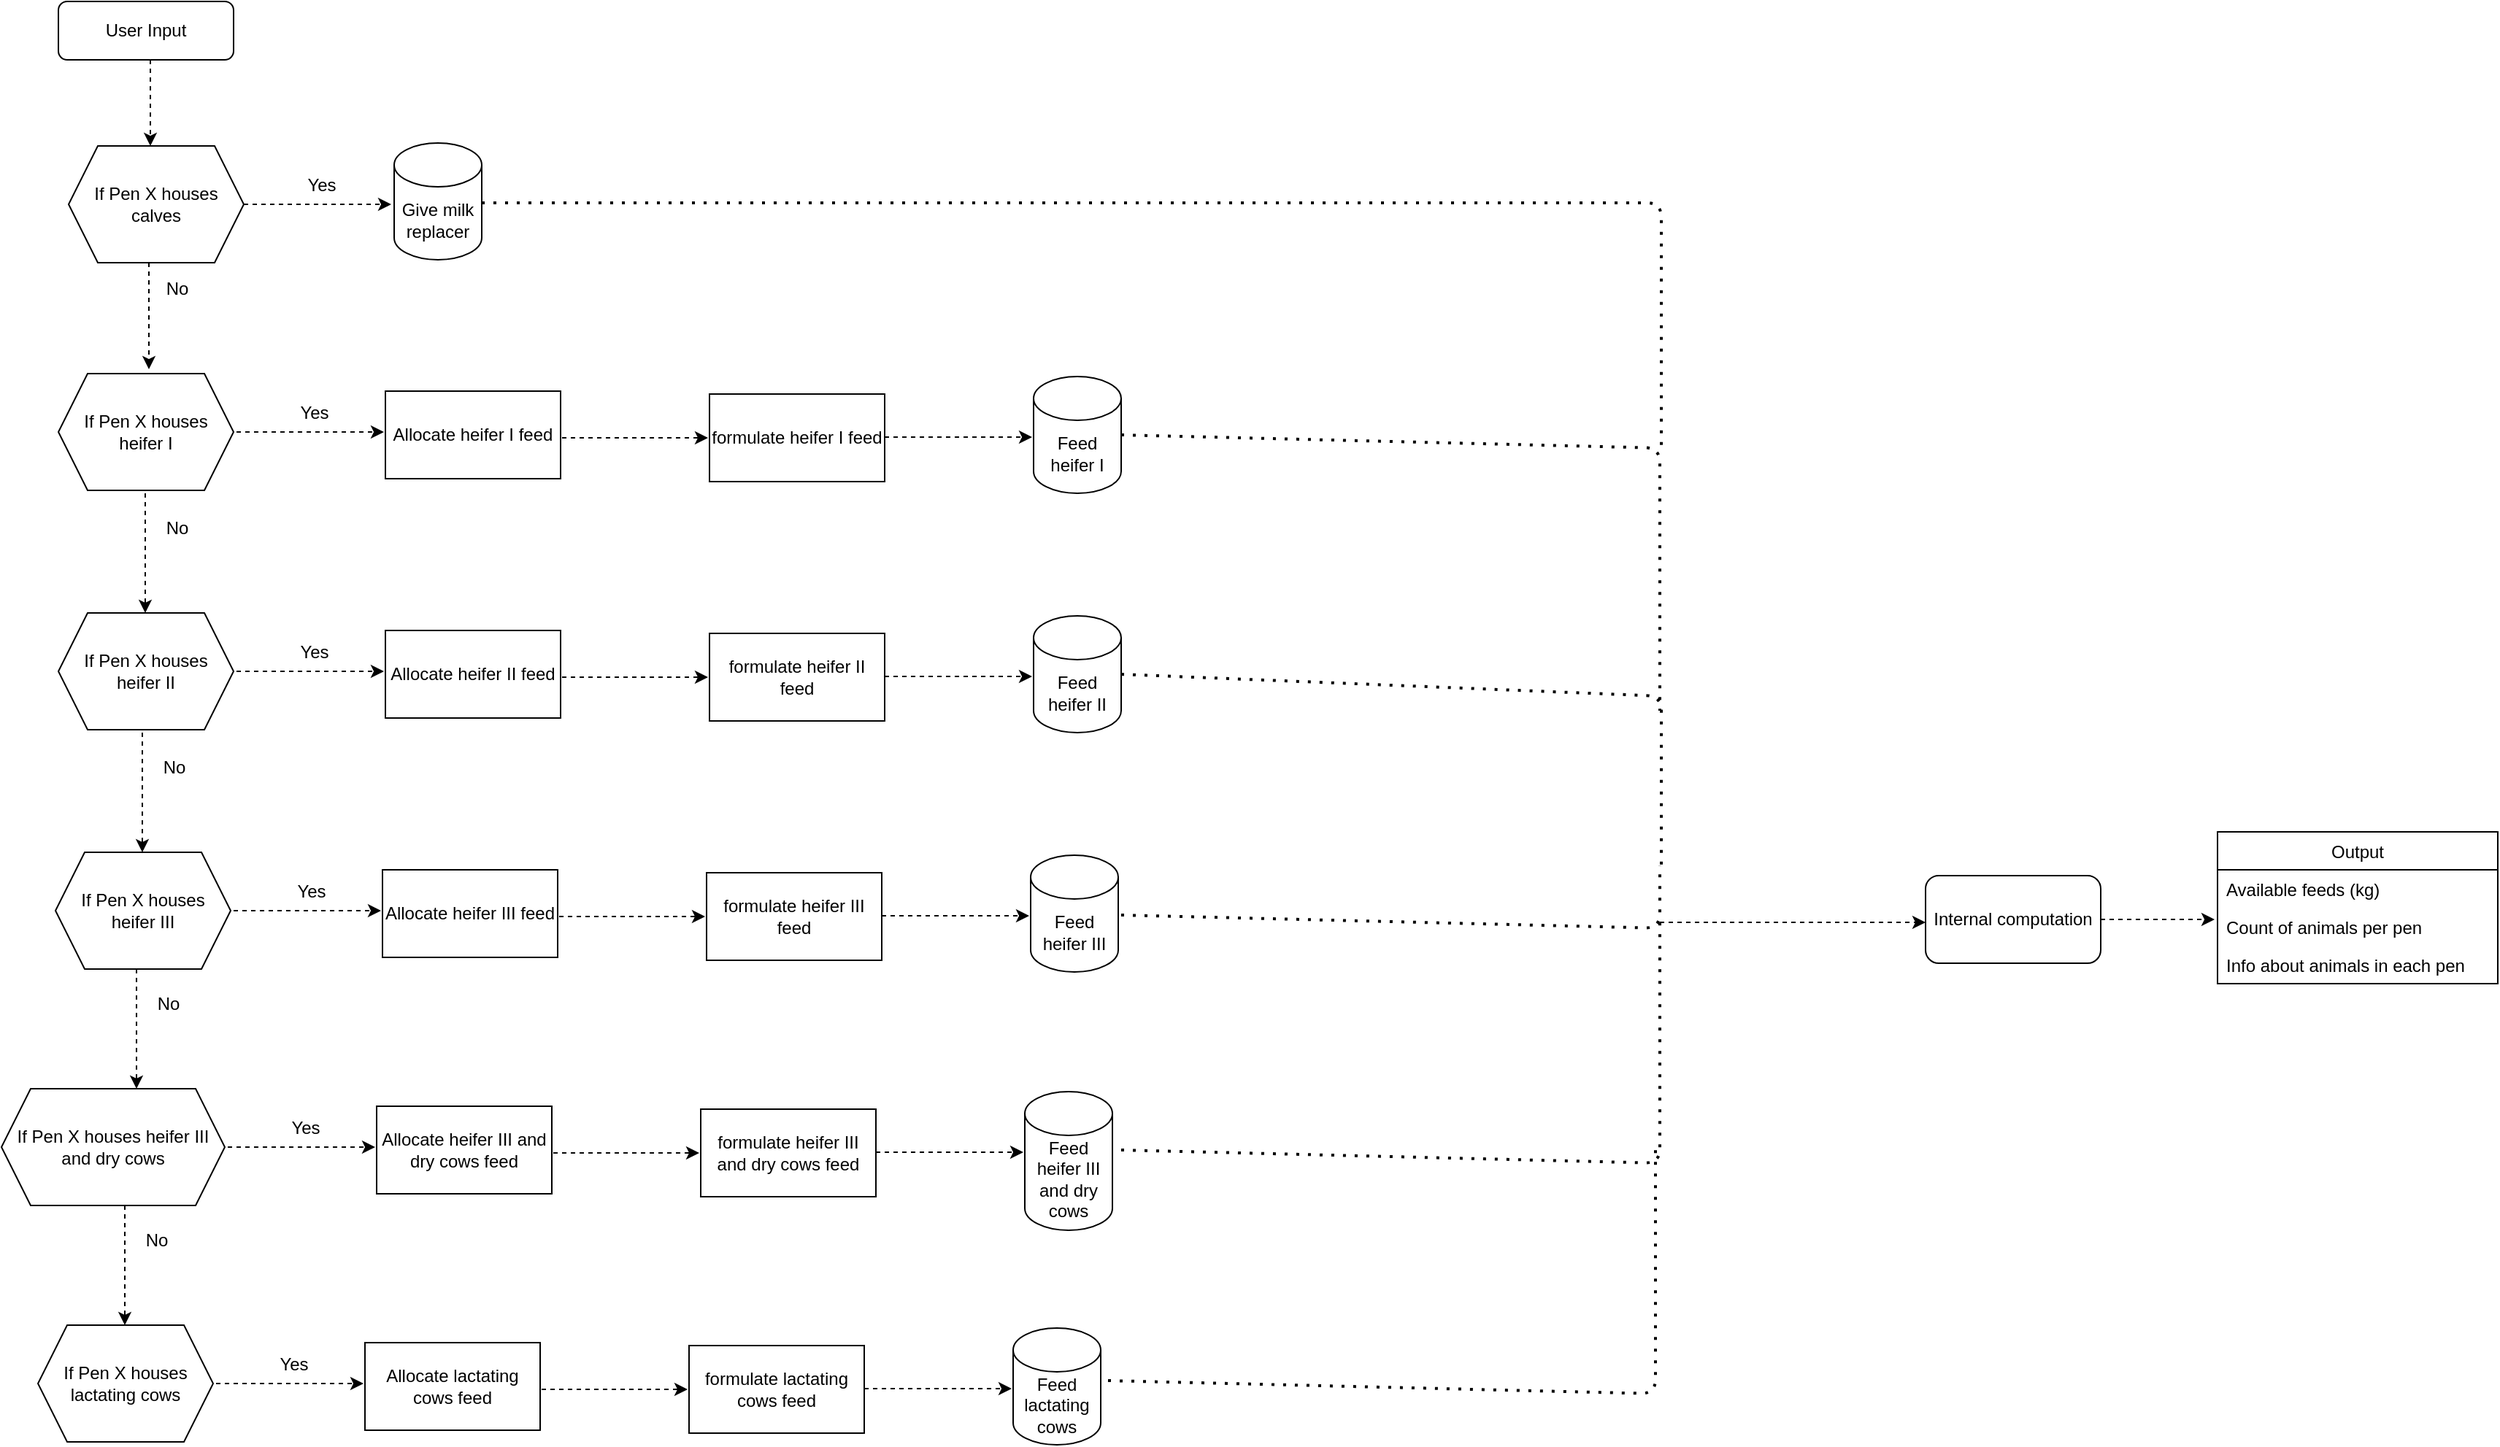 <mxfile version="14.8.0" type="github">
  <diagram id="C5RBs43oDa-KdzZeNtuy" name="Page-1">
    <mxGraphModel dx="1422" dy="791" grid="0" gridSize="10" guides="1" tooltips="1" connect="1" arrows="1" fold="1" page="1" pageScale="1" pageWidth="3300" pageHeight="4681" math="0" shadow="0">
      <root>
        <mxCell id="WIyWlLk6GJQsqaUBKTNV-0" />
        <mxCell id="WIyWlLk6GJQsqaUBKTNV-1" parent="WIyWlLk6GJQsqaUBKTNV-0" />
        <mxCell id="WIyWlLk6GJQsqaUBKTNV-3" value="User Input" style="rounded=1;whiteSpace=wrap;html=1;fontSize=12;glass=0;strokeWidth=1;shadow=0;" parent="WIyWlLk6GJQsqaUBKTNV-1" vertex="1">
          <mxGeometry x="449" y="65" width="120" height="40" as="geometry" />
        </mxCell>
        <mxCell id="f6fIOls7Kiw5WpBTuDC4-1" value="" style="endArrow=classic;html=1;dashed=1;" edge="1" parent="WIyWlLk6GJQsqaUBKTNV-1">
          <mxGeometry width="50" height="50" relative="1" as="geometry">
            <mxPoint x="512" y="105" as="sourcePoint" />
            <mxPoint x="512" y="164" as="targetPoint" />
          </mxGeometry>
        </mxCell>
        <mxCell id="f6fIOls7Kiw5WpBTuDC4-2" value="If Pen X houses calves" style="shape=hexagon;perimeter=hexagonPerimeter2;whiteSpace=wrap;html=1;fixedSize=1;" vertex="1" parent="WIyWlLk6GJQsqaUBKTNV-1">
          <mxGeometry x="456" y="164" width="120" height="80" as="geometry" />
        </mxCell>
        <mxCell id="f6fIOls7Kiw5WpBTuDC4-3" value="" style="endArrow=classic;html=1;dashed=1;exitX=1;exitY=0.5;exitDx=0;exitDy=0;" edge="1" parent="WIyWlLk6GJQsqaUBKTNV-1" source="f6fIOls7Kiw5WpBTuDC4-2">
          <mxGeometry width="50" height="50" relative="1" as="geometry">
            <mxPoint x="626" y="190" as="sourcePoint" />
            <mxPoint x="677" y="204" as="targetPoint" />
          </mxGeometry>
        </mxCell>
        <mxCell id="f6fIOls7Kiw5WpBTuDC4-4" value="Yes" style="text;html=1;align=center;verticalAlign=middle;resizable=0;points=[];autosize=1;strokeColor=none;" vertex="1" parent="WIyWlLk6GJQsqaUBKTNV-1">
          <mxGeometry x="614" y="182" width="30" height="18" as="geometry" />
        </mxCell>
        <mxCell id="f6fIOls7Kiw5WpBTuDC4-5" value="Give milk replacer" style="shape=cylinder3;whiteSpace=wrap;html=1;boundedLbl=1;backgroundOutline=1;size=15;" vertex="1" parent="WIyWlLk6GJQsqaUBKTNV-1">
          <mxGeometry x="679" y="162" width="60" height="80" as="geometry" />
        </mxCell>
        <mxCell id="f6fIOls7Kiw5WpBTuDC4-6" value="" style="endArrow=classic;html=1;dashed=1;" edge="1" parent="WIyWlLk6GJQsqaUBKTNV-1">
          <mxGeometry width="50" height="50" relative="1" as="geometry">
            <mxPoint x="511" y="244" as="sourcePoint" />
            <mxPoint x="511" y="317" as="targetPoint" />
          </mxGeometry>
        </mxCell>
        <mxCell id="f6fIOls7Kiw5WpBTuDC4-7" value="No" style="text;html=1;align=center;verticalAlign=middle;resizable=0;points=[];autosize=1;strokeColor=none;" vertex="1" parent="WIyWlLk6GJQsqaUBKTNV-1">
          <mxGeometry x="517" y="253" width="26" height="18" as="geometry" />
        </mxCell>
        <mxCell id="f6fIOls7Kiw5WpBTuDC4-8" value="If Pen X houses heifer I" style="shape=hexagon;perimeter=hexagonPerimeter2;whiteSpace=wrap;html=1;fixedSize=1;" vertex="1" parent="WIyWlLk6GJQsqaUBKTNV-1">
          <mxGeometry x="449" y="320" width="120" height="80" as="geometry" />
        </mxCell>
        <mxCell id="f6fIOls7Kiw5WpBTuDC4-9" value="" style="endArrow=classic;html=1;dashed=1;exitX=1;exitY=0.5;exitDx=0;exitDy=0;" edge="1" parent="WIyWlLk6GJQsqaUBKTNV-1">
          <mxGeometry width="50" height="50" relative="1" as="geometry">
            <mxPoint x="571" y="360" as="sourcePoint" />
            <mxPoint x="672" y="360" as="targetPoint" />
          </mxGeometry>
        </mxCell>
        <mxCell id="f6fIOls7Kiw5WpBTuDC4-10" value="Yes" style="text;html=1;align=center;verticalAlign=middle;resizable=0;points=[];autosize=1;strokeColor=none;" vertex="1" parent="WIyWlLk6GJQsqaUBKTNV-1">
          <mxGeometry x="609" y="338" width="30" height="18" as="geometry" />
        </mxCell>
        <mxCell id="f6fIOls7Kiw5WpBTuDC4-11" value="Feed heifer I" style="shape=cylinder3;whiteSpace=wrap;html=1;boundedLbl=1;backgroundOutline=1;size=15;" vertex="1" parent="WIyWlLk6GJQsqaUBKTNV-1">
          <mxGeometry x="1117" y="322" width="60" height="80" as="geometry" />
        </mxCell>
        <mxCell id="f6fIOls7Kiw5WpBTuDC4-12" value="Allocate heifer I feed" style="rounded=0;whiteSpace=wrap;html=1;" vertex="1" parent="WIyWlLk6GJQsqaUBKTNV-1">
          <mxGeometry x="673" y="332" width="120" height="60" as="geometry" />
        </mxCell>
        <mxCell id="f6fIOls7Kiw5WpBTuDC4-14" value="formulate heifer I feed" style="rounded=0;whiteSpace=wrap;html=1;" vertex="1" parent="WIyWlLk6GJQsqaUBKTNV-1">
          <mxGeometry x="895" y="334" width="120" height="60" as="geometry" />
        </mxCell>
        <mxCell id="f6fIOls7Kiw5WpBTuDC4-15" value="" style="endArrow=classic;html=1;dashed=1;exitX=1;exitY=0.5;exitDx=0;exitDy=0;" edge="1" parent="WIyWlLk6GJQsqaUBKTNV-1">
          <mxGeometry width="50" height="50" relative="1" as="geometry">
            <mxPoint x="1015" y="363.5" as="sourcePoint" />
            <mxPoint x="1116" y="363.5" as="targetPoint" />
          </mxGeometry>
        </mxCell>
        <mxCell id="f6fIOls7Kiw5WpBTuDC4-33" value="" style="endArrow=classic;html=1;dashed=1;" edge="1" parent="WIyWlLk6GJQsqaUBKTNV-1">
          <mxGeometry width="50" height="50" relative="1" as="geometry">
            <mxPoint x="794" y="364" as="sourcePoint" />
            <mxPoint x="894" y="364" as="targetPoint" />
          </mxGeometry>
        </mxCell>
        <mxCell id="f6fIOls7Kiw5WpBTuDC4-34" value="Internal computation" style="rounded=1;whiteSpace=wrap;html=1;" vertex="1" parent="WIyWlLk6GJQsqaUBKTNV-1">
          <mxGeometry x="1728" y="664" width="120" height="60" as="geometry" />
        </mxCell>
        <mxCell id="f6fIOls7Kiw5WpBTuDC4-36" value="No" style="text;html=1;align=center;verticalAlign=middle;resizable=0;points=[];autosize=1;strokeColor=none;" vertex="1" parent="WIyWlLk6GJQsqaUBKTNV-1">
          <mxGeometry x="517" y="417" width="26" height="18" as="geometry" />
        </mxCell>
        <mxCell id="f6fIOls7Kiw5WpBTuDC4-37" value="If Pen X houses heifer II" style="shape=hexagon;perimeter=hexagonPerimeter2;whiteSpace=wrap;html=1;fixedSize=1;" vertex="1" parent="WIyWlLk6GJQsqaUBKTNV-1">
          <mxGeometry x="449" y="484" width="120" height="80" as="geometry" />
        </mxCell>
        <mxCell id="f6fIOls7Kiw5WpBTuDC4-38" value="" style="endArrow=classic;html=1;dashed=1;exitX=1;exitY=0.5;exitDx=0;exitDy=0;" edge="1" parent="WIyWlLk6GJQsqaUBKTNV-1">
          <mxGeometry width="50" height="50" relative="1" as="geometry">
            <mxPoint x="571" y="524" as="sourcePoint" />
            <mxPoint x="672" y="524" as="targetPoint" />
          </mxGeometry>
        </mxCell>
        <mxCell id="f6fIOls7Kiw5WpBTuDC4-39" value="Yes" style="text;html=1;align=center;verticalAlign=middle;resizable=0;points=[];autosize=1;strokeColor=none;" vertex="1" parent="WIyWlLk6GJQsqaUBKTNV-1">
          <mxGeometry x="609" y="502" width="30" height="18" as="geometry" />
        </mxCell>
        <mxCell id="f6fIOls7Kiw5WpBTuDC4-40" value="Feed heifer II" style="shape=cylinder3;whiteSpace=wrap;html=1;boundedLbl=1;backgroundOutline=1;size=15;" vertex="1" parent="WIyWlLk6GJQsqaUBKTNV-1">
          <mxGeometry x="1117" y="486" width="60" height="80" as="geometry" />
        </mxCell>
        <mxCell id="f6fIOls7Kiw5WpBTuDC4-41" value="Allocate heifer II feed" style="rounded=0;whiteSpace=wrap;html=1;" vertex="1" parent="WIyWlLk6GJQsqaUBKTNV-1">
          <mxGeometry x="673" y="496" width="120" height="60" as="geometry" />
        </mxCell>
        <mxCell id="f6fIOls7Kiw5WpBTuDC4-42" value="formulate heifer II feed" style="rounded=0;whiteSpace=wrap;html=1;" vertex="1" parent="WIyWlLk6GJQsqaUBKTNV-1">
          <mxGeometry x="895" y="498" width="120" height="60" as="geometry" />
        </mxCell>
        <mxCell id="f6fIOls7Kiw5WpBTuDC4-43" value="" style="endArrow=classic;html=1;dashed=1;exitX=1;exitY=0.5;exitDx=0;exitDy=0;" edge="1" parent="WIyWlLk6GJQsqaUBKTNV-1">
          <mxGeometry width="50" height="50" relative="1" as="geometry">
            <mxPoint x="1015" y="527.5" as="sourcePoint" />
            <mxPoint x="1116" y="527.5" as="targetPoint" />
          </mxGeometry>
        </mxCell>
        <mxCell id="f6fIOls7Kiw5WpBTuDC4-44" value="" style="endArrow=classic;html=1;dashed=1;" edge="1" parent="WIyWlLk6GJQsqaUBKTNV-1">
          <mxGeometry width="50" height="50" relative="1" as="geometry">
            <mxPoint x="794" y="528" as="sourcePoint" />
            <mxPoint x="894" y="528" as="targetPoint" />
          </mxGeometry>
        </mxCell>
        <mxCell id="f6fIOls7Kiw5WpBTuDC4-45" value="" style="endArrow=classic;html=1;dashed=1;" edge="1" parent="WIyWlLk6GJQsqaUBKTNV-1">
          <mxGeometry width="50" height="50" relative="1" as="geometry">
            <mxPoint x="508.5" y="402" as="sourcePoint" />
            <mxPoint x="508.5" y="484" as="targetPoint" />
          </mxGeometry>
        </mxCell>
        <mxCell id="f6fIOls7Kiw5WpBTuDC4-46" value="No" style="text;html=1;align=center;verticalAlign=middle;resizable=0;points=[];autosize=1;strokeColor=none;" vertex="1" parent="WIyWlLk6GJQsqaUBKTNV-1">
          <mxGeometry x="515" y="581" width="26" height="18" as="geometry" />
        </mxCell>
        <mxCell id="f6fIOls7Kiw5WpBTuDC4-47" value="If Pen X houses heifer III" style="shape=hexagon;perimeter=hexagonPerimeter2;whiteSpace=wrap;html=1;fixedSize=1;" vertex="1" parent="WIyWlLk6GJQsqaUBKTNV-1">
          <mxGeometry x="447" y="648" width="120" height="80" as="geometry" />
        </mxCell>
        <mxCell id="f6fIOls7Kiw5WpBTuDC4-48" value="" style="endArrow=classic;html=1;dashed=1;exitX=1;exitY=0.5;exitDx=0;exitDy=0;" edge="1" parent="WIyWlLk6GJQsqaUBKTNV-1">
          <mxGeometry width="50" height="50" relative="1" as="geometry">
            <mxPoint x="569" y="688" as="sourcePoint" />
            <mxPoint x="670" y="688" as="targetPoint" />
          </mxGeometry>
        </mxCell>
        <mxCell id="f6fIOls7Kiw5WpBTuDC4-49" value="Yes" style="text;html=1;align=center;verticalAlign=middle;resizable=0;points=[];autosize=1;strokeColor=none;" vertex="1" parent="WIyWlLk6GJQsqaUBKTNV-1">
          <mxGeometry x="607" y="666" width="30" height="18" as="geometry" />
        </mxCell>
        <mxCell id="f6fIOls7Kiw5WpBTuDC4-50" value="Feed heifer III" style="shape=cylinder3;whiteSpace=wrap;html=1;boundedLbl=1;backgroundOutline=1;size=15;" vertex="1" parent="WIyWlLk6GJQsqaUBKTNV-1">
          <mxGeometry x="1115" y="650" width="60" height="80" as="geometry" />
        </mxCell>
        <mxCell id="f6fIOls7Kiw5WpBTuDC4-51" value="Allocate heifer III feed" style="rounded=0;whiteSpace=wrap;html=1;" vertex="1" parent="WIyWlLk6GJQsqaUBKTNV-1">
          <mxGeometry x="671" y="660" width="120" height="60" as="geometry" />
        </mxCell>
        <mxCell id="f6fIOls7Kiw5WpBTuDC4-52" value="formulate heifer III feed" style="rounded=0;whiteSpace=wrap;html=1;" vertex="1" parent="WIyWlLk6GJQsqaUBKTNV-1">
          <mxGeometry x="893" y="662" width="120" height="60" as="geometry" />
        </mxCell>
        <mxCell id="f6fIOls7Kiw5WpBTuDC4-53" value="" style="endArrow=classic;html=1;dashed=1;exitX=1;exitY=0.5;exitDx=0;exitDy=0;" edge="1" parent="WIyWlLk6GJQsqaUBKTNV-1">
          <mxGeometry width="50" height="50" relative="1" as="geometry">
            <mxPoint x="1013" y="691.5" as="sourcePoint" />
            <mxPoint x="1114" y="691.5" as="targetPoint" />
          </mxGeometry>
        </mxCell>
        <mxCell id="f6fIOls7Kiw5WpBTuDC4-54" value="" style="endArrow=classic;html=1;dashed=1;" edge="1" parent="WIyWlLk6GJQsqaUBKTNV-1">
          <mxGeometry width="50" height="50" relative="1" as="geometry">
            <mxPoint x="792" y="692" as="sourcePoint" />
            <mxPoint x="892" y="692" as="targetPoint" />
          </mxGeometry>
        </mxCell>
        <mxCell id="f6fIOls7Kiw5WpBTuDC4-55" value="" style="endArrow=classic;html=1;dashed=1;" edge="1" parent="WIyWlLk6GJQsqaUBKTNV-1">
          <mxGeometry width="50" height="50" relative="1" as="geometry">
            <mxPoint x="506.5" y="566" as="sourcePoint" />
            <mxPoint x="506.5" y="648" as="targetPoint" />
          </mxGeometry>
        </mxCell>
        <mxCell id="f6fIOls7Kiw5WpBTuDC4-56" value="No" style="text;html=1;align=center;verticalAlign=middle;resizable=0;points=[];autosize=1;strokeColor=none;" vertex="1" parent="WIyWlLk6GJQsqaUBKTNV-1">
          <mxGeometry x="511" y="743" width="26" height="18" as="geometry" />
        </mxCell>
        <mxCell id="f6fIOls7Kiw5WpBTuDC4-57" value="If Pen X houses heifer III and dry cows" style="shape=hexagon;perimeter=hexagonPerimeter2;whiteSpace=wrap;html=1;fixedSize=1;" vertex="1" parent="WIyWlLk6GJQsqaUBKTNV-1">
          <mxGeometry x="410" y="810" width="153" height="80" as="geometry" />
        </mxCell>
        <mxCell id="f6fIOls7Kiw5WpBTuDC4-58" value="" style="endArrow=classic;html=1;dashed=1;exitX=1;exitY=0.5;exitDx=0;exitDy=0;" edge="1" parent="WIyWlLk6GJQsqaUBKTNV-1">
          <mxGeometry width="50" height="50" relative="1" as="geometry">
            <mxPoint x="565" y="850" as="sourcePoint" />
            <mxPoint x="666" y="850" as="targetPoint" />
          </mxGeometry>
        </mxCell>
        <mxCell id="f6fIOls7Kiw5WpBTuDC4-59" value="Yes" style="text;html=1;align=center;verticalAlign=middle;resizable=0;points=[];autosize=1;strokeColor=none;" vertex="1" parent="WIyWlLk6GJQsqaUBKTNV-1">
          <mxGeometry x="603" y="828" width="30" height="18" as="geometry" />
        </mxCell>
        <mxCell id="f6fIOls7Kiw5WpBTuDC4-60" value="Feed heifer III and dry cows" style="shape=cylinder3;whiteSpace=wrap;html=1;boundedLbl=1;backgroundOutline=1;size=15;" vertex="1" parent="WIyWlLk6GJQsqaUBKTNV-1">
          <mxGeometry x="1111" y="812" width="60" height="95" as="geometry" />
        </mxCell>
        <mxCell id="f6fIOls7Kiw5WpBTuDC4-61" value="Allocate heifer III and dry cows feed" style="rounded=0;whiteSpace=wrap;html=1;" vertex="1" parent="WIyWlLk6GJQsqaUBKTNV-1">
          <mxGeometry x="667" y="822" width="120" height="60" as="geometry" />
        </mxCell>
        <mxCell id="f6fIOls7Kiw5WpBTuDC4-62" value="formulate heifer III and dry cows feed" style="rounded=0;whiteSpace=wrap;html=1;" vertex="1" parent="WIyWlLk6GJQsqaUBKTNV-1">
          <mxGeometry x="889" y="824" width="120" height="60" as="geometry" />
        </mxCell>
        <mxCell id="f6fIOls7Kiw5WpBTuDC4-63" value="" style="endArrow=classic;html=1;dashed=1;exitX=1;exitY=0.5;exitDx=0;exitDy=0;" edge="1" parent="WIyWlLk6GJQsqaUBKTNV-1">
          <mxGeometry width="50" height="50" relative="1" as="geometry">
            <mxPoint x="1009" y="853.5" as="sourcePoint" />
            <mxPoint x="1110" y="853.5" as="targetPoint" />
          </mxGeometry>
        </mxCell>
        <mxCell id="f6fIOls7Kiw5WpBTuDC4-64" value="" style="endArrow=classic;html=1;dashed=1;" edge="1" parent="WIyWlLk6GJQsqaUBKTNV-1">
          <mxGeometry width="50" height="50" relative="1" as="geometry">
            <mxPoint x="788" y="854" as="sourcePoint" />
            <mxPoint x="888" y="854" as="targetPoint" />
          </mxGeometry>
        </mxCell>
        <mxCell id="f6fIOls7Kiw5WpBTuDC4-65" value="" style="endArrow=classic;html=1;dashed=1;" edge="1" parent="WIyWlLk6GJQsqaUBKTNV-1">
          <mxGeometry width="50" height="50" relative="1" as="geometry">
            <mxPoint x="502.5" y="728" as="sourcePoint" />
            <mxPoint x="502.5" y="810" as="targetPoint" />
          </mxGeometry>
        </mxCell>
        <mxCell id="f6fIOls7Kiw5WpBTuDC4-66" value="No" style="text;html=1;align=center;verticalAlign=middle;resizable=0;points=[];autosize=1;strokeColor=none;" vertex="1" parent="WIyWlLk6GJQsqaUBKTNV-1">
          <mxGeometry x="503" y="905" width="26" height="18" as="geometry" />
        </mxCell>
        <mxCell id="f6fIOls7Kiw5WpBTuDC4-67" value="If Pen X houses lactating cows" style="shape=hexagon;perimeter=hexagonPerimeter2;whiteSpace=wrap;html=1;fixedSize=1;" vertex="1" parent="WIyWlLk6GJQsqaUBKTNV-1">
          <mxGeometry x="435" y="972" width="120" height="80" as="geometry" />
        </mxCell>
        <mxCell id="f6fIOls7Kiw5WpBTuDC4-68" value="" style="endArrow=classic;html=1;dashed=1;exitX=1;exitY=0.5;exitDx=0;exitDy=0;" edge="1" parent="WIyWlLk6GJQsqaUBKTNV-1">
          <mxGeometry width="50" height="50" relative="1" as="geometry">
            <mxPoint x="557" y="1012" as="sourcePoint" />
            <mxPoint x="658" y="1012" as="targetPoint" />
          </mxGeometry>
        </mxCell>
        <mxCell id="f6fIOls7Kiw5WpBTuDC4-69" value="Yes" style="text;html=1;align=center;verticalAlign=middle;resizable=0;points=[];autosize=1;strokeColor=none;" vertex="1" parent="WIyWlLk6GJQsqaUBKTNV-1">
          <mxGeometry x="595" y="990" width="30" height="18" as="geometry" />
        </mxCell>
        <mxCell id="f6fIOls7Kiw5WpBTuDC4-70" value="Feed lactating cows" style="shape=cylinder3;whiteSpace=wrap;html=1;boundedLbl=1;backgroundOutline=1;size=15;" vertex="1" parent="WIyWlLk6GJQsqaUBKTNV-1">
          <mxGeometry x="1103" y="974" width="60" height="80" as="geometry" />
        </mxCell>
        <mxCell id="f6fIOls7Kiw5WpBTuDC4-71" value="Allocate lactating cows feed" style="rounded=0;whiteSpace=wrap;html=1;" vertex="1" parent="WIyWlLk6GJQsqaUBKTNV-1">
          <mxGeometry x="659" y="984" width="120" height="60" as="geometry" />
        </mxCell>
        <mxCell id="f6fIOls7Kiw5WpBTuDC4-72" value="formulate lactating cows feed" style="rounded=0;whiteSpace=wrap;html=1;" vertex="1" parent="WIyWlLk6GJQsqaUBKTNV-1">
          <mxGeometry x="881" y="986" width="120" height="60" as="geometry" />
        </mxCell>
        <mxCell id="f6fIOls7Kiw5WpBTuDC4-73" value="" style="endArrow=classic;html=1;dashed=1;exitX=1;exitY=0.5;exitDx=0;exitDy=0;" edge="1" parent="WIyWlLk6GJQsqaUBKTNV-1">
          <mxGeometry width="50" height="50" relative="1" as="geometry">
            <mxPoint x="1001" y="1015.5" as="sourcePoint" />
            <mxPoint x="1102" y="1015.5" as="targetPoint" />
          </mxGeometry>
        </mxCell>
        <mxCell id="f6fIOls7Kiw5WpBTuDC4-74" value="" style="endArrow=classic;html=1;dashed=1;" edge="1" parent="WIyWlLk6GJQsqaUBKTNV-1">
          <mxGeometry width="50" height="50" relative="1" as="geometry">
            <mxPoint x="780" y="1016" as="sourcePoint" />
            <mxPoint x="880" y="1016" as="targetPoint" />
          </mxGeometry>
        </mxCell>
        <mxCell id="f6fIOls7Kiw5WpBTuDC4-75" value="" style="endArrow=classic;html=1;dashed=1;" edge="1" parent="WIyWlLk6GJQsqaUBKTNV-1">
          <mxGeometry width="50" height="50" relative="1" as="geometry">
            <mxPoint x="494.5" y="890" as="sourcePoint" />
            <mxPoint x="494.5" y="972" as="targetPoint" />
          </mxGeometry>
        </mxCell>
        <mxCell id="f6fIOls7Kiw5WpBTuDC4-76" value="" style="endArrow=none;dashed=1;html=1;dashPattern=1 3;strokeWidth=2;exitX=1;exitY=0.5;exitDx=0;exitDy=0;exitPerimeter=0;" edge="1" parent="WIyWlLk6GJQsqaUBKTNV-1" source="f6fIOls7Kiw5WpBTuDC4-11">
          <mxGeometry width="50" height="50" relative="1" as="geometry">
            <mxPoint x="1177" y="365.5" as="sourcePoint" />
            <mxPoint x="1546" y="551" as="targetPoint" />
            <Array as="points">
              <mxPoint x="1546" y="371" />
            </Array>
          </mxGeometry>
        </mxCell>
        <mxCell id="f6fIOls7Kiw5WpBTuDC4-78" value="" style="endArrow=none;dashed=1;html=1;dashPattern=1 3;strokeWidth=2;exitX=1;exitY=0.5;exitDx=0;exitDy=0;exitPerimeter=0;" edge="1" parent="WIyWlLk6GJQsqaUBKTNV-1" source="f6fIOls7Kiw5WpBTuDC4-40">
          <mxGeometry width="50" height="50" relative="1" as="geometry">
            <mxPoint x="1316" y="691" as="sourcePoint" />
            <mxPoint x="1547" y="658" as="targetPoint" />
            <Array as="points">
              <mxPoint x="1547" y="541" />
            </Array>
          </mxGeometry>
        </mxCell>
        <mxCell id="f6fIOls7Kiw5WpBTuDC4-79" value="" style="endArrow=none;dashed=1;html=1;dashPattern=1 3;strokeWidth=2;exitX=1;exitY=0.5;exitDx=0;exitDy=0;exitPerimeter=0;" edge="1" parent="WIyWlLk6GJQsqaUBKTNV-1">
          <mxGeometry width="50" height="50" relative="1" as="geometry">
            <mxPoint x="1177" y="691" as="sourcePoint" />
            <mxPoint x="1546" y="657" as="targetPoint" />
            <Array as="points">
              <mxPoint x="1546" y="700" />
            </Array>
          </mxGeometry>
        </mxCell>
        <mxCell id="f6fIOls7Kiw5WpBTuDC4-80" value="" style="endArrow=none;dashed=1;html=1;dashPattern=1 3;strokeWidth=2;exitX=1;exitY=0.5;exitDx=0;exitDy=0;exitPerimeter=0;" edge="1" parent="WIyWlLk6GJQsqaUBKTNV-1">
          <mxGeometry width="50" height="50" relative="1" as="geometry">
            <mxPoint x="1177" y="852" as="sourcePoint" />
            <mxPoint x="1546" y="692" as="targetPoint" />
            <Array as="points">
              <mxPoint x="1546" y="861" />
            </Array>
          </mxGeometry>
        </mxCell>
        <mxCell id="f6fIOls7Kiw5WpBTuDC4-81" value="" style="endArrow=none;dashed=1;html=1;dashPattern=1 3;strokeWidth=2;exitX=1;exitY=0.5;exitDx=0;exitDy=0;exitPerimeter=0;" edge="1" parent="WIyWlLk6GJQsqaUBKTNV-1">
          <mxGeometry width="50" height="50" relative="1" as="geometry">
            <mxPoint x="1168" y="1010" as="sourcePoint" />
            <mxPoint x="1543" y="852" as="targetPoint" />
            <Array as="points">
              <mxPoint x="1543" y="1019" />
            </Array>
          </mxGeometry>
        </mxCell>
        <mxCell id="f6fIOls7Kiw5WpBTuDC4-82" value="" style="endArrow=classic;html=1;dashed=1;" edge="1" parent="WIyWlLk6GJQsqaUBKTNV-1">
          <mxGeometry width="50" height="50" relative="1" as="geometry">
            <mxPoint x="1546" y="696" as="sourcePoint" />
            <mxPoint x="1728" y="696" as="targetPoint" />
          </mxGeometry>
        </mxCell>
        <mxCell id="f6fIOls7Kiw5WpBTuDC4-83" value="" style="endArrow=classic;html=1;dashed=1;exitX=1;exitY=0.5;exitDx=0;exitDy=0;" edge="1" parent="WIyWlLk6GJQsqaUBKTNV-1" source="f6fIOls7Kiw5WpBTuDC4-34">
          <mxGeometry width="50" height="50" relative="1" as="geometry">
            <mxPoint x="1846" y="668" as="sourcePoint" />
            <mxPoint x="1926" y="694" as="targetPoint" />
          </mxGeometry>
        </mxCell>
        <mxCell id="f6fIOls7Kiw5WpBTuDC4-84" value="Output" style="swimlane;fontStyle=0;childLayout=stackLayout;horizontal=1;startSize=26;horizontalStack=0;resizeParent=1;resizeParentMax=0;resizeLast=0;collapsible=1;marginBottom=0;" vertex="1" parent="WIyWlLk6GJQsqaUBKTNV-1">
          <mxGeometry x="1928" y="634" width="192" height="104" as="geometry" />
        </mxCell>
        <mxCell id="f6fIOls7Kiw5WpBTuDC4-85" value="Available feeds (kg)" style="text;strokeColor=none;fillColor=none;align=left;verticalAlign=top;spacingLeft=4;spacingRight=4;overflow=hidden;rotatable=0;points=[[0,0.5],[1,0.5]];portConstraint=eastwest;" vertex="1" parent="f6fIOls7Kiw5WpBTuDC4-84">
          <mxGeometry y="26" width="192" height="26" as="geometry" />
        </mxCell>
        <mxCell id="f6fIOls7Kiw5WpBTuDC4-86" value="Count of animals per pen" style="text;strokeColor=none;fillColor=none;align=left;verticalAlign=top;spacingLeft=4;spacingRight=4;overflow=hidden;rotatable=0;points=[[0,0.5],[1,0.5]];portConstraint=eastwest;" vertex="1" parent="f6fIOls7Kiw5WpBTuDC4-84">
          <mxGeometry y="52" width="192" height="26" as="geometry" />
        </mxCell>
        <mxCell id="f6fIOls7Kiw5WpBTuDC4-87" value="Info about animals in each pen" style="text;strokeColor=none;fillColor=none;align=left;verticalAlign=top;spacingLeft=4;spacingRight=4;overflow=hidden;rotatable=0;points=[[0,0.5],[1,0.5]];portConstraint=eastwest;" vertex="1" parent="f6fIOls7Kiw5WpBTuDC4-84">
          <mxGeometry y="78" width="192" height="26" as="geometry" />
        </mxCell>
        <mxCell id="f6fIOls7Kiw5WpBTuDC4-88" value="" style="endArrow=none;dashed=1;html=1;dashPattern=1 3;strokeWidth=2;exitX=1;exitY=0.5;exitDx=0;exitDy=0;exitPerimeter=0;" edge="1" parent="WIyWlLk6GJQsqaUBKTNV-1">
          <mxGeometry width="50" height="50" relative="1" as="geometry">
            <mxPoint x="739" y="203" as="sourcePoint" />
            <mxPoint x="1547" y="373" as="targetPoint" />
            <Array as="points">
              <mxPoint x="1547" y="203" />
            </Array>
          </mxGeometry>
        </mxCell>
      </root>
    </mxGraphModel>
  </diagram>
</mxfile>

